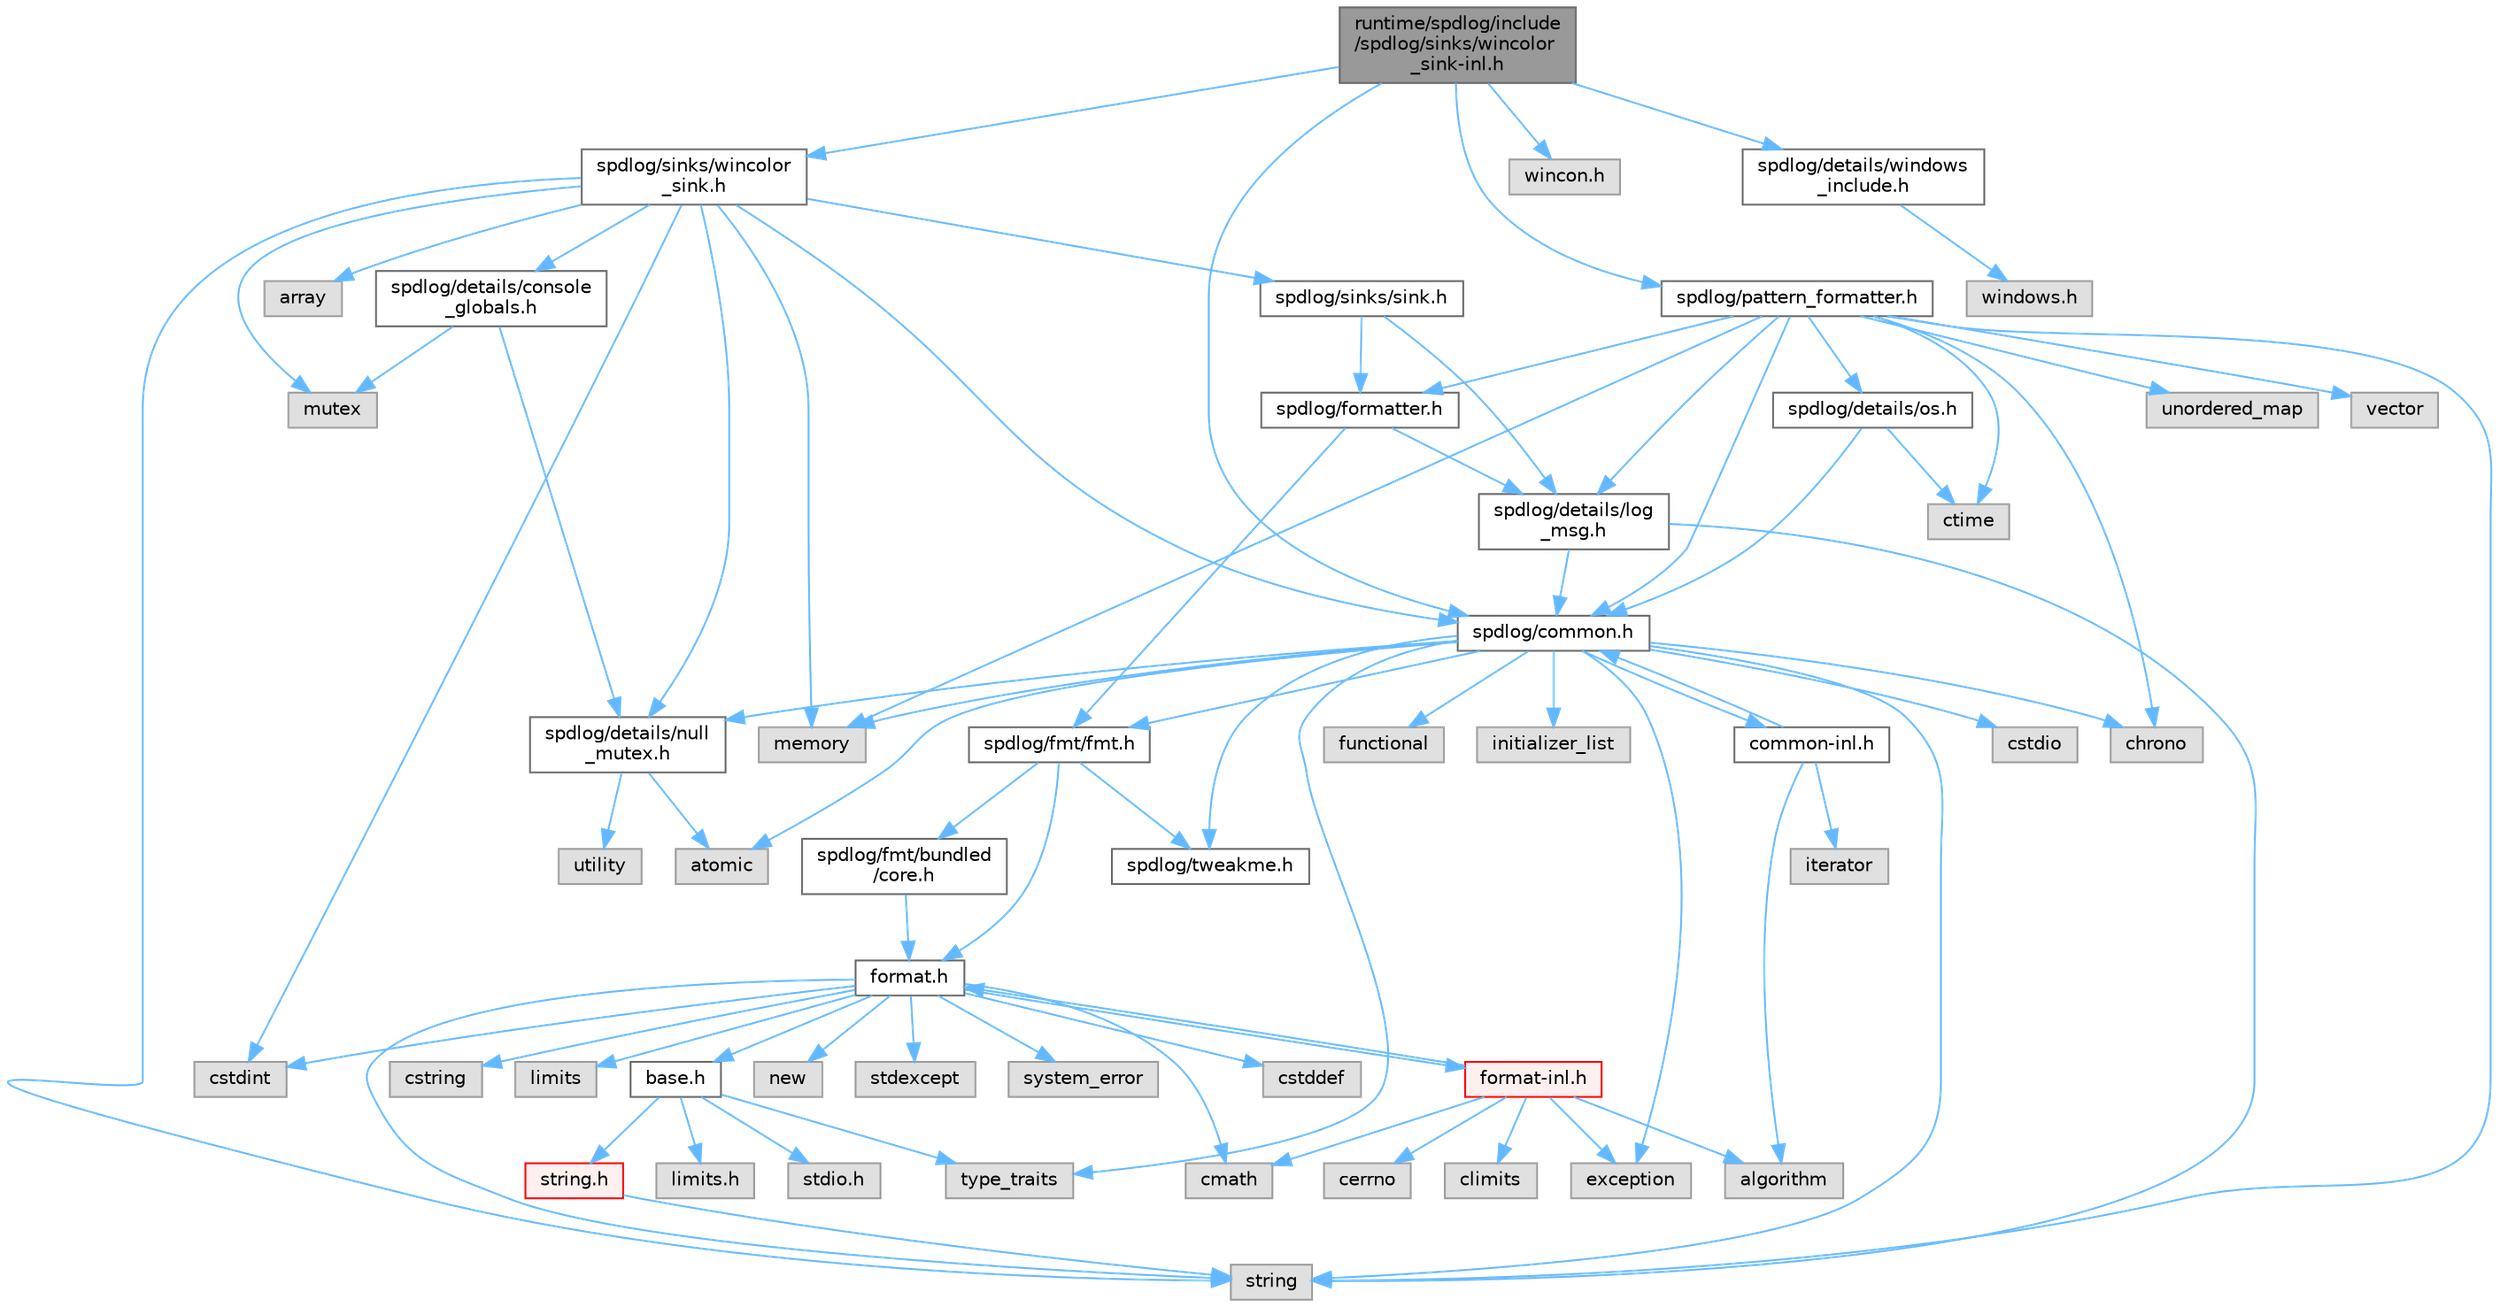 digraph "runtime/spdlog/include/spdlog/sinks/wincolor_sink-inl.h"
{
 // LATEX_PDF_SIZE
  bgcolor="transparent";
  edge [fontname=Helvetica,fontsize=10,labelfontname=Helvetica,labelfontsize=10];
  node [fontname=Helvetica,fontsize=10,shape=box,height=0.2,width=0.4];
  Node1 [id="Node000001",label="runtime/spdlog/include\l/spdlog/sinks/wincolor\l_sink-inl.h",height=0.2,width=0.4,color="gray40", fillcolor="grey60", style="filled", fontcolor="black",tooltip=" "];
  Node1 -> Node2 [id="edge80_Node000001_Node000002",color="steelblue1",style="solid",tooltip=" "];
  Node2 [id="Node000002",label="spdlog/sinks/wincolor\l_sink.h",height=0.2,width=0.4,color="grey40", fillcolor="white", style="filled",URL="$wincolor__sink_8h.html",tooltip=" "];
  Node2 -> Node3 [id="edge81_Node000002_Node000003",color="steelblue1",style="solid",tooltip=" "];
  Node3 [id="Node000003",label="spdlog/common.h",height=0.2,width=0.4,color="grey40", fillcolor="white", style="filled",URL="$common_8h.html",tooltip=" "];
  Node3 -> Node4 [id="edge82_Node000003_Node000004",color="steelblue1",style="solid",tooltip=" "];
  Node4 [id="Node000004",label="spdlog/details/null\l_mutex.h",height=0.2,width=0.4,color="grey40", fillcolor="white", style="filled",URL="$null__mutex_8h.html",tooltip=" "];
  Node4 -> Node5 [id="edge83_Node000004_Node000005",color="steelblue1",style="solid",tooltip=" "];
  Node5 [id="Node000005",label="atomic",height=0.2,width=0.4,color="grey60", fillcolor="#E0E0E0", style="filled",tooltip=" "];
  Node4 -> Node6 [id="edge84_Node000004_Node000006",color="steelblue1",style="solid",tooltip=" "];
  Node6 [id="Node000006",label="utility",height=0.2,width=0.4,color="grey60", fillcolor="#E0E0E0", style="filled",tooltip=" "];
  Node3 -> Node7 [id="edge85_Node000003_Node000007",color="steelblue1",style="solid",tooltip=" "];
  Node7 [id="Node000007",label="spdlog/tweakme.h",height=0.2,width=0.4,color="grey40", fillcolor="white", style="filled",URL="$tweakme_8h.html",tooltip=" "];
  Node3 -> Node5 [id="edge86_Node000003_Node000005",color="steelblue1",style="solid",tooltip=" "];
  Node3 -> Node8 [id="edge87_Node000003_Node000008",color="steelblue1",style="solid",tooltip=" "];
  Node8 [id="Node000008",label="chrono",height=0.2,width=0.4,color="grey60", fillcolor="#E0E0E0", style="filled",tooltip=" "];
  Node3 -> Node9 [id="edge88_Node000003_Node000009",color="steelblue1",style="solid",tooltip=" "];
  Node9 [id="Node000009",label="cstdio",height=0.2,width=0.4,color="grey60", fillcolor="#E0E0E0", style="filled",tooltip=" "];
  Node3 -> Node10 [id="edge89_Node000003_Node000010",color="steelblue1",style="solid",tooltip=" "];
  Node10 [id="Node000010",label="exception",height=0.2,width=0.4,color="grey60", fillcolor="#E0E0E0", style="filled",tooltip=" "];
  Node3 -> Node11 [id="edge90_Node000003_Node000011",color="steelblue1",style="solid",tooltip=" "];
  Node11 [id="Node000011",label="functional",height=0.2,width=0.4,color="grey60", fillcolor="#E0E0E0", style="filled",tooltip=" "];
  Node3 -> Node12 [id="edge91_Node000003_Node000012",color="steelblue1",style="solid",tooltip=" "];
  Node12 [id="Node000012",label="initializer_list",height=0.2,width=0.4,color="grey60", fillcolor="#E0E0E0", style="filled",tooltip=" "];
  Node3 -> Node13 [id="edge92_Node000003_Node000013",color="steelblue1",style="solid",tooltip=" "];
  Node13 [id="Node000013",label="memory",height=0.2,width=0.4,color="grey60", fillcolor="#E0E0E0", style="filled",tooltip=" "];
  Node3 -> Node14 [id="edge93_Node000003_Node000014",color="steelblue1",style="solid",tooltip=" "];
  Node14 [id="Node000014",label="string",height=0.2,width=0.4,color="grey60", fillcolor="#E0E0E0", style="filled",tooltip=" "];
  Node3 -> Node15 [id="edge94_Node000003_Node000015",color="steelblue1",style="solid",tooltip=" "];
  Node15 [id="Node000015",label="type_traits",height=0.2,width=0.4,color="grey60", fillcolor="#E0E0E0", style="filled",tooltip=" "];
  Node3 -> Node16 [id="edge95_Node000003_Node000016",color="steelblue1",style="solid",tooltip=" "];
  Node16 [id="Node000016",label="spdlog/fmt/fmt.h",height=0.2,width=0.4,color="grey40", fillcolor="white", style="filled",URL="$fmt_8h.html",tooltip=" "];
  Node16 -> Node7 [id="edge96_Node000016_Node000007",color="steelblue1",style="solid",tooltip=" "];
  Node16 -> Node17 [id="edge97_Node000016_Node000017",color="steelblue1",style="solid",tooltip=" "];
  Node17 [id="Node000017",label="spdlog/fmt/bundled\l/core.h",height=0.2,width=0.4,color="grey40", fillcolor="white", style="filled",URL="$core_8h.html",tooltip=" "];
  Node17 -> Node18 [id="edge98_Node000017_Node000018",color="steelblue1",style="solid",tooltip=" "];
  Node18 [id="Node000018",label="format.h",height=0.2,width=0.4,color="grey40", fillcolor="white", style="filled",URL="$spdlog_2include_2spdlog_2fmt_2bundled_2format_8h.html",tooltip=" "];
  Node18 -> Node19 [id="edge99_Node000018_Node000019",color="steelblue1",style="solid",tooltip=" "];
  Node19 [id="Node000019",label="base.h",height=0.2,width=0.4,color="grey40", fillcolor="white", style="filled",URL="$base_8h.html",tooltip=" "];
  Node19 -> Node20 [id="edge100_Node000019_Node000020",color="steelblue1",style="solid",tooltip=" "];
  Node20 [id="Node000020",label="limits.h",height=0.2,width=0.4,color="grey60", fillcolor="#E0E0E0", style="filled",tooltip=" "];
  Node19 -> Node21 [id="edge101_Node000019_Node000021",color="steelblue1",style="solid",tooltip=" "];
  Node21 [id="Node000021",label="stdio.h",height=0.2,width=0.4,color="grey60", fillcolor="#E0E0E0", style="filled",tooltip=" "];
  Node19 -> Node22 [id="edge102_Node000019_Node000022",color="steelblue1",style="solid",tooltip=" "];
  Node22 [id="Node000022",label="string.h",height=0.2,width=0.4,color="red", fillcolor="#FFF0F0", style="filled",URL="$string_8h.html",tooltip=" "];
  Node22 -> Node14 [id="edge103_Node000022_Node000014",color="steelblue1",style="solid",tooltip=" "];
  Node19 -> Node15 [id="edge104_Node000019_Node000015",color="steelblue1",style="solid",tooltip=" "];
  Node18 -> Node166 [id="edge105_Node000018_Node000166",color="steelblue1",style="solid",tooltip=" "];
  Node166 [id="Node000166",label="cmath",height=0.2,width=0.4,color="grey60", fillcolor="#E0E0E0", style="filled",tooltip=" "];
  Node18 -> Node25 [id="edge106_Node000018_Node000025",color="steelblue1",style="solid",tooltip=" "];
  Node25 [id="Node000025",label="cstddef",height=0.2,width=0.4,color="grey60", fillcolor="#E0E0E0", style="filled",tooltip=" "];
  Node18 -> Node26 [id="edge107_Node000018_Node000026",color="steelblue1",style="solid",tooltip=" "];
  Node26 [id="Node000026",label="cstdint",height=0.2,width=0.4,color="grey60", fillcolor="#E0E0E0", style="filled",tooltip=" "];
  Node18 -> Node28 [id="edge108_Node000018_Node000028",color="steelblue1",style="solid",tooltip=" "];
  Node28 [id="Node000028",label="cstring",height=0.2,width=0.4,color="grey60", fillcolor="#E0E0E0", style="filled",tooltip=" "];
  Node18 -> Node167 [id="edge109_Node000018_Node000167",color="steelblue1",style="solid",tooltip=" "];
  Node167 [id="Node000167",label="limits",height=0.2,width=0.4,color="grey60", fillcolor="#E0E0E0", style="filled",tooltip=" "];
  Node18 -> Node64 [id="edge110_Node000018_Node000064",color="steelblue1",style="solid",tooltip=" "];
  Node64 [id="Node000064",label="new",height=0.2,width=0.4,color="grey60", fillcolor="#E0E0E0", style="filled",tooltip=" "];
  Node18 -> Node168 [id="edge111_Node000018_Node000168",color="steelblue1",style="solid",tooltip=" "];
  Node168 [id="Node000168",label="stdexcept",height=0.2,width=0.4,color="grey60", fillcolor="#E0E0E0", style="filled",tooltip=" "];
  Node18 -> Node14 [id="edge112_Node000018_Node000014",color="steelblue1",style="solid",tooltip=" "];
  Node18 -> Node169 [id="edge113_Node000018_Node000169",color="steelblue1",style="solid",tooltip=" "];
  Node169 [id="Node000169",label="system_error",height=0.2,width=0.4,color="grey60", fillcolor="#E0E0E0", style="filled",tooltip=" "];
  Node18 -> Node170 [id="edge114_Node000018_Node000170",color="steelblue1",style="solid",tooltip=" "];
  Node170 [id="Node000170",label="format-inl.h",height=0.2,width=0.4,color="red", fillcolor="#FFF0F0", style="filled",URL="$format-inl_8h.html",tooltip=" "];
  Node170 -> Node171 [id="edge115_Node000170_Node000171",color="steelblue1",style="solid",tooltip=" "];
  Node171 [id="Node000171",label="algorithm",height=0.2,width=0.4,color="grey60", fillcolor="#E0E0E0", style="filled",tooltip=" "];
  Node170 -> Node172 [id="edge116_Node000170_Node000172",color="steelblue1",style="solid",tooltip=" "];
  Node172 [id="Node000172",label="cerrno",height=0.2,width=0.4,color="grey60", fillcolor="#E0E0E0", style="filled",tooltip=" "];
  Node170 -> Node173 [id="edge117_Node000170_Node000173",color="steelblue1",style="solid",tooltip=" "];
  Node173 [id="Node000173",label="climits",height=0.2,width=0.4,color="grey60", fillcolor="#E0E0E0", style="filled",tooltip=" "];
  Node170 -> Node166 [id="edge118_Node000170_Node000166",color="steelblue1",style="solid",tooltip=" "];
  Node170 -> Node10 [id="edge119_Node000170_Node000010",color="steelblue1",style="solid",tooltip=" "];
  Node170 -> Node18 [id="edge120_Node000170_Node000018",color="steelblue1",style="solid",tooltip=" "];
  Node16 -> Node18 [id="edge121_Node000016_Node000018",color="steelblue1",style="solid",tooltip=" "];
  Node3 -> Node175 [id="edge122_Node000003_Node000175",color="steelblue1",style="solid",tooltip=" "];
  Node175 [id="Node000175",label="common-inl.h",height=0.2,width=0.4,color="grey40", fillcolor="white", style="filled",URL="$common-inl_8h.html",tooltip=" "];
  Node175 -> Node3 [id="edge123_Node000175_Node000003",color="steelblue1",style="solid",tooltip=" "];
  Node175 -> Node171 [id="edge124_Node000175_Node000171",color="steelblue1",style="solid",tooltip=" "];
  Node175 -> Node176 [id="edge125_Node000175_Node000176",color="steelblue1",style="solid",tooltip=" "];
  Node176 [id="Node000176",label="iterator",height=0.2,width=0.4,color="grey60", fillcolor="#E0E0E0", style="filled",tooltip=" "];
  Node2 -> Node177 [id="edge126_Node000002_Node000177",color="steelblue1",style="solid",tooltip=" "];
  Node177 [id="Node000177",label="spdlog/details/console\l_globals.h",height=0.2,width=0.4,color="grey40", fillcolor="white", style="filled",URL="$console__globals_8h.html",tooltip=" "];
  Node177 -> Node178 [id="edge127_Node000177_Node000178",color="steelblue1",style="solid",tooltip=" "];
  Node178 [id="Node000178",label="mutex",height=0.2,width=0.4,color="grey60", fillcolor="#E0E0E0", style="filled",tooltip=" "];
  Node177 -> Node4 [id="edge128_Node000177_Node000004",color="steelblue1",style="solid",tooltip=" "];
  Node2 -> Node4 [id="edge129_Node000002_Node000004",color="steelblue1",style="solid",tooltip=" "];
  Node2 -> Node179 [id="edge130_Node000002_Node000179",color="steelblue1",style="solid",tooltip=" "];
  Node179 [id="Node000179",label="spdlog/sinks/sink.h",height=0.2,width=0.4,color="grey40", fillcolor="white", style="filled",URL="$sink_8h.html",tooltip=" "];
  Node179 -> Node180 [id="edge131_Node000179_Node000180",color="steelblue1",style="solid",tooltip=" "];
  Node180 [id="Node000180",label="spdlog/details/log\l_msg.h",height=0.2,width=0.4,color="grey40", fillcolor="white", style="filled",URL="$log__msg_8h.html",tooltip=" "];
  Node180 -> Node3 [id="edge132_Node000180_Node000003",color="steelblue1",style="solid",tooltip=" "];
  Node180 -> Node14 [id="edge133_Node000180_Node000014",color="steelblue1",style="solid",tooltip=" "];
  Node179 -> Node181 [id="edge134_Node000179_Node000181",color="steelblue1",style="solid",tooltip=" "];
  Node181 [id="Node000181",label="spdlog/formatter.h",height=0.2,width=0.4,color="grey40", fillcolor="white", style="filled",URL="$formatter_8h.html",tooltip=" "];
  Node181 -> Node180 [id="edge135_Node000181_Node000180",color="steelblue1",style="solid",tooltip=" "];
  Node181 -> Node16 [id="edge136_Node000181_Node000016",color="steelblue1",style="solid",tooltip=" "];
  Node2 -> Node163 [id="edge137_Node000002_Node000163",color="steelblue1",style="solid",tooltip=" "];
  Node163 [id="Node000163",label="array",height=0.2,width=0.4,color="grey60", fillcolor="#E0E0E0", style="filled",tooltip=" "];
  Node2 -> Node26 [id="edge138_Node000002_Node000026",color="steelblue1",style="solid",tooltip=" "];
  Node2 -> Node13 [id="edge139_Node000002_Node000013",color="steelblue1",style="solid",tooltip=" "];
  Node2 -> Node178 [id="edge140_Node000002_Node000178",color="steelblue1",style="solid",tooltip=" "];
  Node2 -> Node14 [id="edge141_Node000002_Node000014",color="steelblue1",style="solid",tooltip=" "];
  Node1 -> Node182 [id="edge142_Node000001_Node000182",color="steelblue1",style="solid",tooltip=" "];
  Node182 [id="Node000182",label="spdlog/details/windows\l_include.h",height=0.2,width=0.4,color="grey40", fillcolor="white", style="filled",URL="$windows__include_8h.html",tooltip=" "];
  Node182 -> Node183 [id="edge143_Node000182_Node000183",color="steelblue1",style="solid",tooltip=" "];
  Node183 [id="Node000183",label="windows.h",height=0.2,width=0.4,color="grey60", fillcolor="#E0E0E0", style="filled",tooltip=" "];
  Node1 -> Node184 [id="edge144_Node000001_Node000184",color="steelblue1",style="solid",tooltip=" "];
  Node184 [id="Node000184",label="wincon.h",height=0.2,width=0.4,color="grey60", fillcolor="#E0E0E0", style="filled",tooltip=" "];
  Node1 -> Node3 [id="edge145_Node000001_Node000003",color="steelblue1",style="solid",tooltip=" "];
  Node1 -> Node185 [id="edge146_Node000001_Node000185",color="steelblue1",style="solid",tooltip=" "];
  Node185 [id="Node000185",label="spdlog/pattern_formatter.h",height=0.2,width=0.4,color="grey40", fillcolor="white", style="filled",URL="$pattern__formatter_8h.html",tooltip=" "];
  Node185 -> Node3 [id="edge147_Node000185_Node000003",color="steelblue1",style="solid",tooltip=" "];
  Node185 -> Node180 [id="edge148_Node000185_Node000180",color="steelblue1",style="solid",tooltip=" "];
  Node185 -> Node186 [id="edge149_Node000185_Node000186",color="steelblue1",style="solid",tooltip=" "];
  Node186 [id="Node000186",label="spdlog/details/os.h",height=0.2,width=0.4,color="grey40", fillcolor="white", style="filled",URL="$details_2os_8h.html",tooltip=" "];
  Node186 -> Node187 [id="edge150_Node000186_Node000187",color="steelblue1",style="solid",tooltip=" "];
  Node187 [id="Node000187",label="ctime",height=0.2,width=0.4,color="grey60", fillcolor="#E0E0E0", style="filled",tooltip=" "];
  Node186 -> Node3 [id="edge151_Node000186_Node000003",color="steelblue1",style="solid",tooltip=" "];
  Node185 -> Node181 [id="edge152_Node000185_Node000181",color="steelblue1",style="solid",tooltip=" "];
  Node185 -> Node8 [id="edge153_Node000185_Node000008",color="steelblue1",style="solid",tooltip=" "];
  Node185 -> Node187 [id="edge154_Node000185_Node000187",color="steelblue1",style="solid",tooltip=" "];
  Node185 -> Node13 [id="edge155_Node000185_Node000013",color="steelblue1",style="solid",tooltip=" "];
  Node185 -> Node14 [id="edge156_Node000185_Node000014",color="steelblue1",style="solid",tooltip=" "];
  Node185 -> Node188 [id="edge157_Node000185_Node000188",color="steelblue1",style="solid",tooltip=" "];
  Node188 [id="Node000188",label="unordered_map",height=0.2,width=0.4,color="grey60", fillcolor="#E0E0E0", style="filled",tooltip=" "];
  Node185 -> Node189 [id="edge158_Node000185_Node000189",color="steelblue1",style="solid",tooltip=" "];
  Node189 [id="Node000189",label="vector",height=0.2,width=0.4,color="grey60", fillcolor="#E0E0E0", style="filled",tooltip=" "];
}
